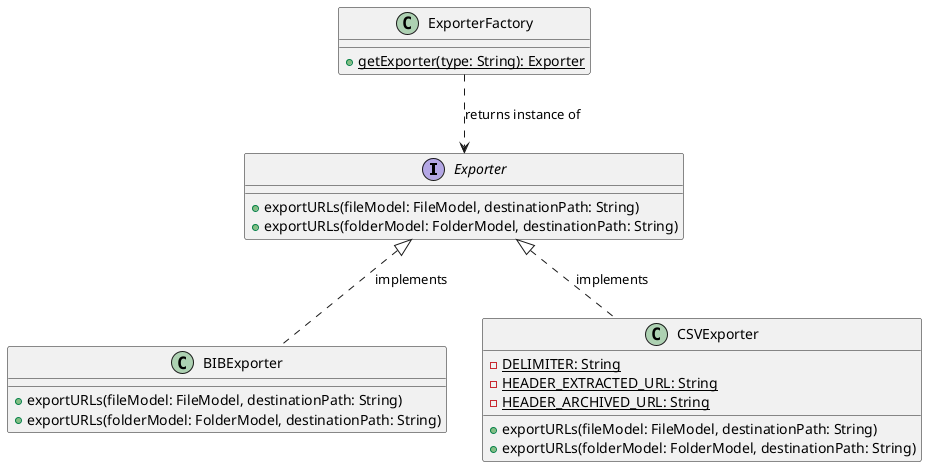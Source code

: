 @startuml
'https://plantuml.com/class-diagram


interface Exporter {
+ exportURLs(fileModel: FileModel, destinationPath: String)
+ exportURLs(folderModel: FolderModel, destinationPath: String)
}


class BIBExporter {
+ exportURLs(fileModel: FileModel, destinationPath: String)
+ exportURLs(folderModel: FolderModel, destinationPath: String)
}
Exporter <|.. BIBExporter : implements

class CSVExporter {
- {static} DELIMITER: String
- {static} HEADER_EXTRACTED_URL: String
- {static} HEADER_ARCHIVED_URL: String
+ exportURLs(fileModel: FileModel, destinationPath: String)
+ exportURLs(folderModel: FolderModel, destinationPath: String)
}
Exporter <|.. CSVExporter : implements

class ExporterFactory {
+ {static} getExporter(type: String): Exporter
}
ExporterFactory ..> Exporter : returns instance of

@enduml